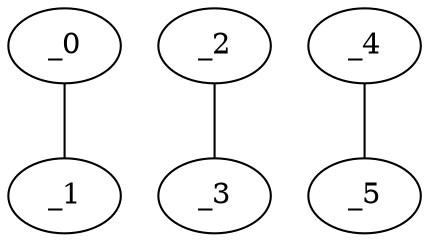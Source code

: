 graph HP1_0101 {
	_0	 [x="0.95381",
		y="2.95839"];
	_1	 [x="1.00778",
		y="0.592141"];
	_0 -- _1;
	_2	 [x="1.99776",
		y="0.719934"];
	_3	 [x="2.03124",
		y="2.9492"];
	_2 -- _3;
	_4	 [x="0.823175",
		y="1.78894"];
	_5	 [x="2.3577",
		y="1.73416"];
	_4 -- _5;
}
